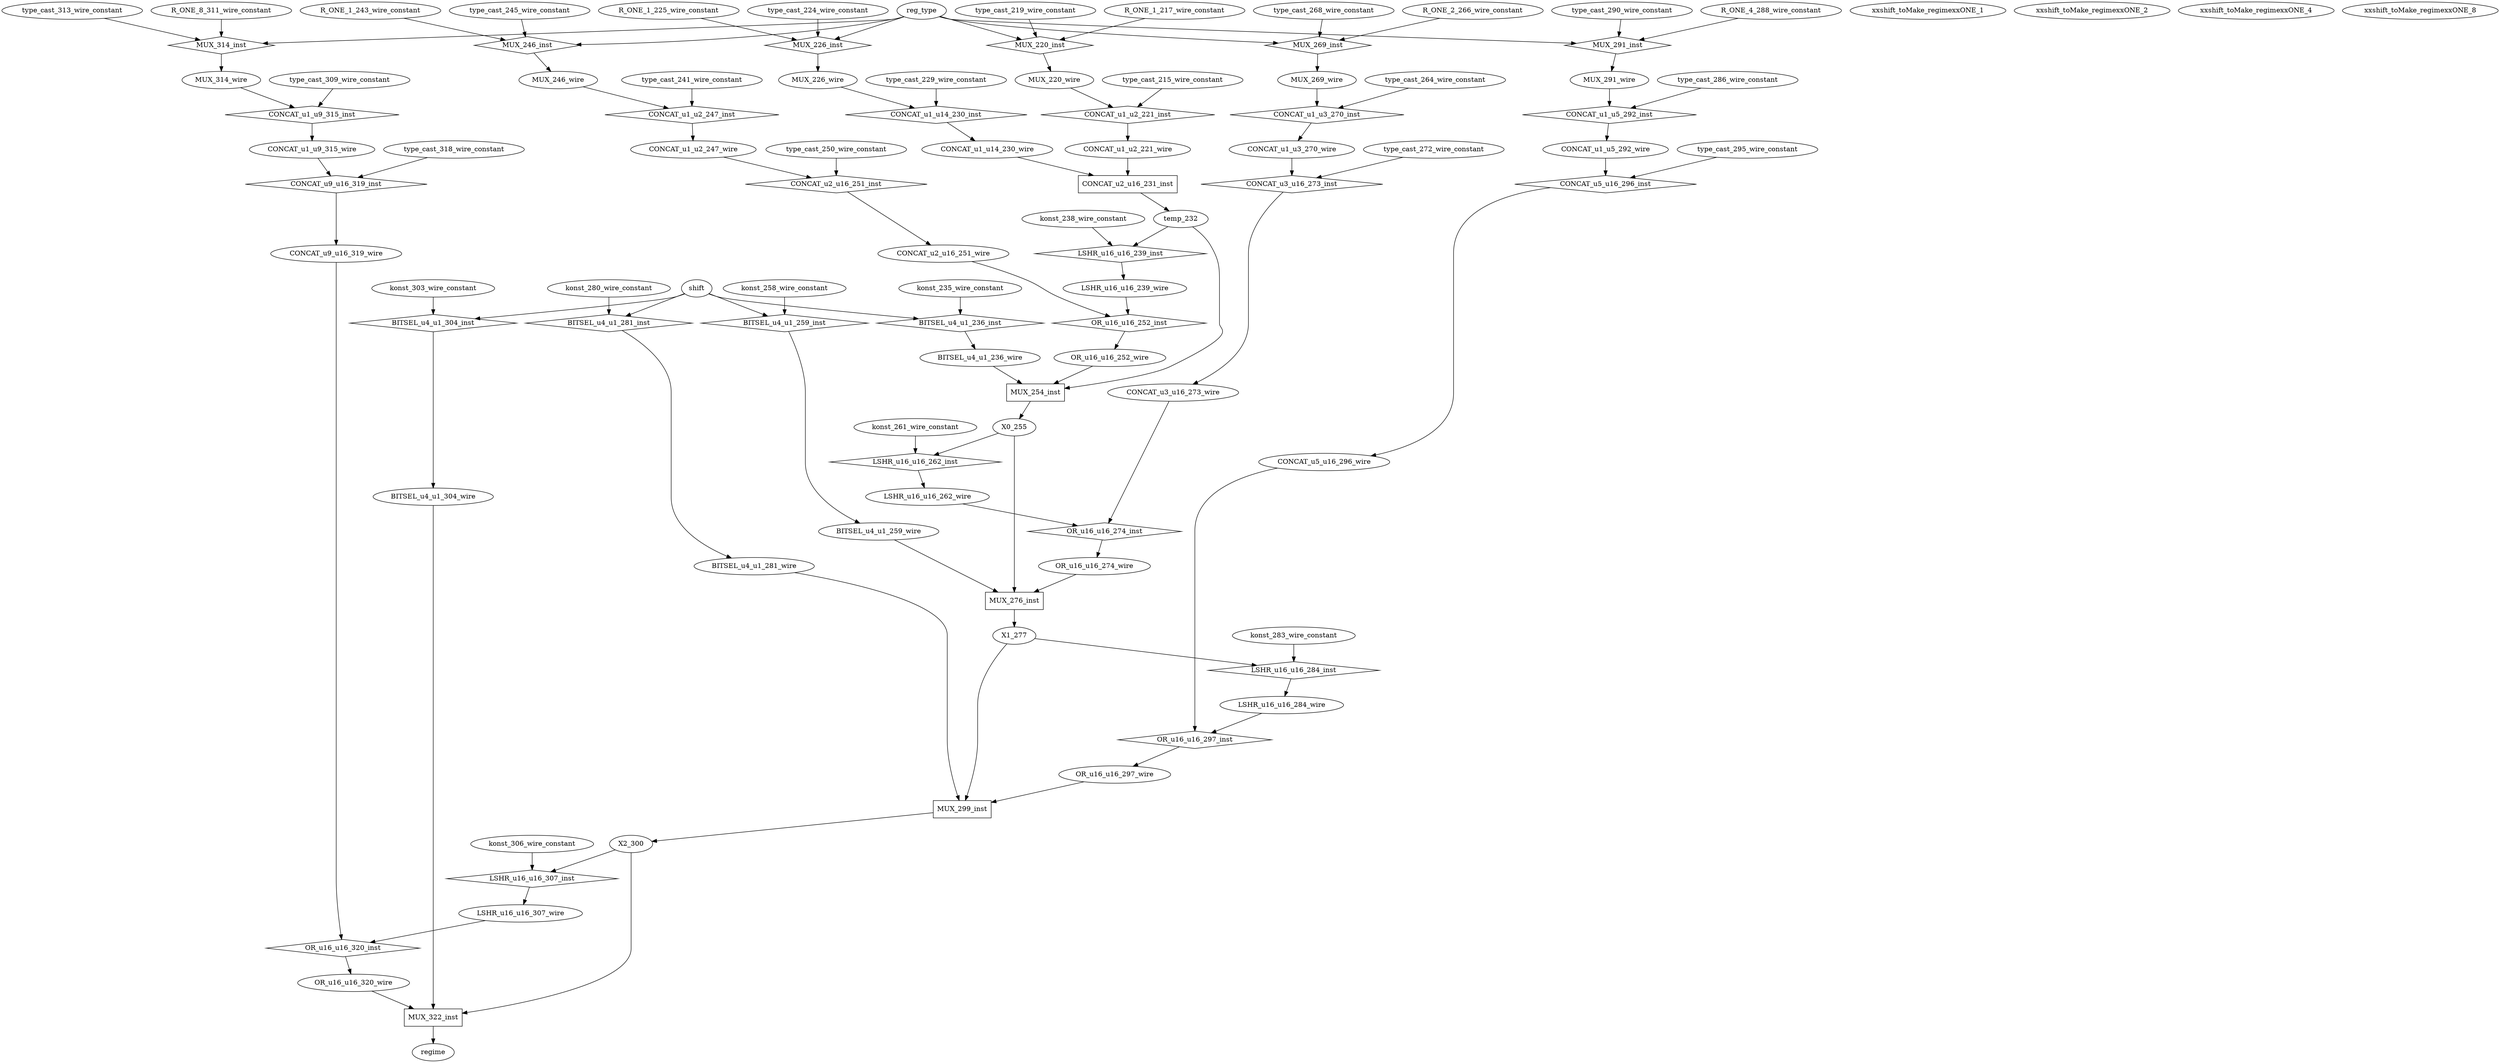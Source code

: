 digraph data_path {
  BITSEL_u4_u1_236_wire [shape=ellipse];
  BITSEL_u4_u1_259_wire [shape=ellipse];
  BITSEL_u4_u1_281_wire [shape=ellipse];
  BITSEL_u4_u1_304_wire [shape=ellipse];
  CONCAT_u1_u14_230_wire [shape=ellipse];
  CONCAT_u1_u2_221_wire [shape=ellipse];
  CONCAT_u1_u2_247_wire [shape=ellipse];
  CONCAT_u1_u3_270_wire [shape=ellipse];
  CONCAT_u1_u5_292_wire [shape=ellipse];
  CONCAT_u1_u9_315_wire [shape=ellipse];
  CONCAT_u2_u16_251_wire [shape=ellipse];
  CONCAT_u3_u16_273_wire [shape=ellipse];
  CONCAT_u5_u16_296_wire [shape=ellipse];
  CONCAT_u9_u16_319_wire [shape=ellipse];
  LSHR_u16_u16_239_wire [shape=ellipse];
  LSHR_u16_u16_262_wire [shape=ellipse];
  LSHR_u16_u16_284_wire [shape=ellipse];
  LSHR_u16_u16_307_wire [shape=ellipse];
  MUX_220_wire [shape=ellipse];
  MUX_226_wire [shape=ellipse];
  MUX_246_wire [shape=ellipse];
  MUX_269_wire [shape=ellipse];
  MUX_291_wire [shape=ellipse];
  MUX_314_wire [shape=ellipse];
  OR_u16_u16_252_wire [shape=ellipse];
  OR_u16_u16_274_wire [shape=ellipse];
  OR_u16_u16_297_wire [shape=ellipse];
  OR_u16_u16_320_wire [shape=ellipse];
  R_ONE_1_217_wire_constant [shape=ellipse];
  R_ONE_1_225_wire_constant [shape=ellipse];
  R_ONE_1_243_wire_constant [shape=ellipse];
  R_ONE_2_266_wire_constant [shape=ellipse];
  R_ONE_4_288_wire_constant [shape=ellipse];
  R_ONE_8_311_wire_constant [shape=ellipse];
  X0_255 [shape=ellipse];
  X1_277 [shape=ellipse];
  X2_300 [shape=ellipse];
  konst_235_wire_constant [shape=ellipse];
  konst_238_wire_constant [shape=ellipse];
  konst_258_wire_constant [shape=ellipse];
  konst_261_wire_constant [shape=ellipse];
  konst_280_wire_constant [shape=ellipse];
  konst_283_wire_constant [shape=ellipse];
  konst_303_wire_constant [shape=ellipse];
  konst_306_wire_constant [shape=ellipse];
  temp_232 [shape=ellipse];
  type_cast_215_wire_constant [shape=ellipse];
  type_cast_219_wire_constant [shape=ellipse];
  type_cast_224_wire_constant [shape=ellipse];
  type_cast_229_wire_constant [shape=ellipse];
  type_cast_241_wire_constant [shape=ellipse];
  type_cast_245_wire_constant [shape=ellipse];
  type_cast_250_wire_constant [shape=ellipse];
  type_cast_264_wire_constant [shape=ellipse];
  type_cast_268_wire_constant [shape=ellipse];
  type_cast_272_wire_constant [shape=ellipse];
  type_cast_286_wire_constant [shape=ellipse];
  type_cast_290_wire_constant [shape=ellipse];
  type_cast_295_wire_constant [shape=ellipse];
  type_cast_309_wire_constant [shape=ellipse];
  type_cast_313_wire_constant [shape=ellipse];
  type_cast_318_wire_constant [shape=ellipse];
  xxshift_toMake_regimexxONE_1 [shape=ellipse];
  xxshift_toMake_regimexxONE_2 [shape=ellipse];
  xxshift_toMake_regimexxONE_4 [shape=ellipse];
  xxshift_toMake_regimexxONE_8 [shape=ellipse];
  BITSEL_u4_u1_236_inst [shape=diamond];
shift  -> BITSEL_u4_u1_236_inst;
konst_235_wire_constant  -> BITSEL_u4_u1_236_inst;
BITSEL_u4_u1_236_inst -> BITSEL_u4_u1_236_wire;
  BITSEL_u4_u1_259_inst [shape=diamond];
shift  -> BITSEL_u4_u1_259_inst;
konst_258_wire_constant  -> BITSEL_u4_u1_259_inst;
BITSEL_u4_u1_259_inst -> BITSEL_u4_u1_259_wire;
  BITSEL_u4_u1_281_inst [shape=diamond];
shift  -> BITSEL_u4_u1_281_inst;
konst_280_wire_constant  -> BITSEL_u4_u1_281_inst;
BITSEL_u4_u1_281_inst -> BITSEL_u4_u1_281_wire;
  BITSEL_u4_u1_304_inst [shape=diamond];
shift  -> BITSEL_u4_u1_304_inst;
konst_303_wire_constant  -> BITSEL_u4_u1_304_inst;
BITSEL_u4_u1_304_inst -> BITSEL_u4_u1_304_wire;
  CONCAT_u1_u14_230_inst [shape=diamond];
MUX_226_wire  -> CONCAT_u1_u14_230_inst;
type_cast_229_wire_constant  -> CONCAT_u1_u14_230_inst;
CONCAT_u1_u14_230_inst -> CONCAT_u1_u14_230_wire;
  CONCAT_u1_u2_221_inst [shape=diamond];
type_cast_215_wire_constant  -> CONCAT_u1_u2_221_inst;
MUX_220_wire  -> CONCAT_u1_u2_221_inst;
CONCAT_u1_u2_221_inst -> CONCAT_u1_u2_221_wire;
  CONCAT_u1_u2_247_inst [shape=diamond];
type_cast_241_wire_constant  -> CONCAT_u1_u2_247_inst;
MUX_246_wire  -> CONCAT_u1_u2_247_inst;
CONCAT_u1_u2_247_inst -> CONCAT_u1_u2_247_wire;
  CONCAT_u1_u3_270_inst [shape=diamond];
type_cast_264_wire_constant  -> CONCAT_u1_u3_270_inst;
MUX_269_wire  -> CONCAT_u1_u3_270_inst;
CONCAT_u1_u3_270_inst -> CONCAT_u1_u3_270_wire;
  CONCAT_u1_u5_292_inst [shape=diamond];
type_cast_286_wire_constant  -> CONCAT_u1_u5_292_inst;
MUX_291_wire  -> CONCAT_u1_u5_292_inst;
CONCAT_u1_u5_292_inst -> CONCAT_u1_u5_292_wire;
  CONCAT_u1_u9_315_inst [shape=diamond];
type_cast_309_wire_constant  -> CONCAT_u1_u9_315_inst;
MUX_314_wire  -> CONCAT_u1_u9_315_inst;
CONCAT_u1_u9_315_inst -> CONCAT_u1_u9_315_wire;
  CONCAT_u2_u16_231_inst [shape=rectangle];
CONCAT_u1_u2_221_wire  -> CONCAT_u2_u16_231_inst;
CONCAT_u1_u14_230_wire  -> CONCAT_u2_u16_231_inst;
CONCAT_u2_u16_231_inst -> temp_232;
  CONCAT_u2_u16_251_inst [shape=diamond];
CONCAT_u1_u2_247_wire  -> CONCAT_u2_u16_251_inst;
type_cast_250_wire_constant  -> CONCAT_u2_u16_251_inst;
CONCAT_u2_u16_251_inst -> CONCAT_u2_u16_251_wire;
  CONCAT_u3_u16_273_inst [shape=diamond];
CONCAT_u1_u3_270_wire  -> CONCAT_u3_u16_273_inst;
type_cast_272_wire_constant  -> CONCAT_u3_u16_273_inst;
CONCAT_u3_u16_273_inst -> CONCAT_u3_u16_273_wire;
  CONCAT_u5_u16_296_inst [shape=diamond];
CONCAT_u1_u5_292_wire  -> CONCAT_u5_u16_296_inst;
type_cast_295_wire_constant  -> CONCAT_u5_u16_296_inst;
CONCAT_u5_u16_296_inst -> CONCAT_u5_u16_296_wire;
  CONCAT_u9_u16_319_inst [shape=diamond];
CONCAT_u1_u9_315_wire  -> CONCAT_u9_u16_319_inst;
type_cast_318_wire_constant  -> CONCAT_u9_u16_319_inst;
CONCAT_u9_u16_319_inst -> CONCAT_u9_u16_319_wire;
  LSHR_u16_u16_239_inst [shape=diamond];
temp_232  -> LSHR_u16_u16_239_inst;
konst_238_wire_constant  -> LSHR_u16_u16_239_inst;
LSHR_u16_u16_239_inst -> LSHR_u16_u16_239_wire;
  LSHR_u16_u16_262_inst [shape=diamond];
X0_255  -> LSHR_u16_u16_262_inst;
konst_261_wire_constant  -> LSHR_u16_u16_262_inst;
LSHR_u16_u16_262_inst -> LSHR_u16_u16_262_wire;
  LSHR_u16_u16_284_inst [shape=diamond];
X1_277  -> LSHR_u16_u16_284_inst;
konst_283_wire_constant  -> LSHR_u16_u16_284_inst;
LSHR_u16_u16_284_inst -> LSHR_u16_u16_284_wire;
  LSHR_u16_u16_307_inst [shape=diamond];
X2_300  -> LSHR_u16_u16_307_inst;
konst_306_wire_constant  -> LSHR_u16_u16_307_inst;
LSHR_u16_u16_307_inst -> LSHR_u16_u16_307_wire;
  MUX_220_inst [shape=diamond];
reg_type  -> MUX_220_inst;
R_ONE_1_217_wire_constant  -> MUX_220_inst;
type_cast_219_wire_constant  -> MUX_220_inst;
MUX_220_inst -> MUX_220_wire;
  MUX_226_inst [shape=diamond];
reg_type  -> MUX_226_inst;
type_cast_224_wire_constant  -> MUX_226_inst;
R_ONE_1_225_wire_constant  -> MUX_226_inst;
MUX_226_inst -> MUX_226_wire;
  MUX_246_inst [shape=diamond];
reg_type  -> MUX_246_inst;
R_ONE_1_243_wire_constant  -> MUX_246_inst;
type_cast_245_wire_constant  -> MUX_246_inst;
MUX_246_inst -> MUX_246_wire;
  MUX_254_inst [shape=rectangle];
BITSEL_u4_u1_236_wire  -> MUX_254_inst;
OR_u16_u16_252_wire  -> MUX_254_inst;
temp_232  -> MUX_254_inst;
MUX_254_inst -> X0_255;
  MUX_269_inst [shape=diamond];
reg_type  -> MUX_269_inst;
R_ONE_2_266_wire_constant  -> MUX_269_inst;
type_cast_268_wire_constant  -> MUX_269_inst;
MUX_269_inst -> MUX_269_wire;
  MUX_276_inst [shape=rectangle];
BITSEL_u4_u1_259_wire  -> MUX_276_inst;
OR_u16_u16_274_wire  -> MUX_276_inst;
X0_255  -> MUX_276_inst;
MUX_276_inst -> X1_277;
  MUX_291_inst [shape=diamond];
reg_type  -> MUX_291_inst;
R_ONE_4_288_wire_constant  -> MUX_291_inst;
type_cast_290_wire_constant  -> MUX_291_inst;
MUX_291_inst -> MUX_291_wire;
  MUX_299_inst [shape=rectangle];
BITSEL_u4_u1_281_wire  -> MUX_299_inst;
OR_u16_u16_297_wire  -> MUX_299_inst;
X1_277  -> MUX_299_inst;
MUX_299_inst -> X2_300;
  MUX_314_inst [shape=diamond];
reg_type  -> MUX_314_inst;
R_ONE_8_311_wire_constant  -> MUX_314_inst;
type_cast_313_wire_constant  -> MUX_314_inst;
MUX_314_inst -> MUX_314_wire;
  MUX_322_inst [shape=rectangle];
BITSEL_u4_u1_304_wire  -> MUX_322_inst;
OR_u16_u16_320_wire  -> MUX_322_inst;
X2_300  -> MUX_322_inst;
MUX_322_inst -> regime;
  OR_u16_u16_252_inst [shape=diamond];
LSHR_u16_u16_239_wire  -> OR_u16_u16_252_inst;
CONCAT_u2_u16_251_wire  -> OR_u16_u16_252_inst;
OR_u16_u16_252_inst -> OR_u16_u16_252_wire;
  OR_u16_u16_274_inst [shape=diamond];
LSHR_u16_u16_262_wire  -> OR_u16_u16_274_inst;
CONCAT_u3_u16_273_wire  -> OR_u16_u16_274_inst;
OR_u16_u16_274_inst -> OR_u16_u16_274_wire;
  OR_u16_u16_297_inst [shape=diamond];
LSHR_u16_u16_284_wire  -> OR_u16_u16_297_inst;
CONCAT_u5_u16_296_wire  -> OR_u16_u16_297_inst;
OR_u16_u16_297_inst -> OR_u16_u16_297_wire;
  OR_u16_u16_320_inst [shape=diamond];
LSHR_u16_u16_307_wire  -> OR_u16_u16_320_inst;
CONCAT_u9_u16_319_wire  -> OR_u16_u16_320_inst;
OR_u16_u16_320_inst -> OR_u16_u16_320_wire;
}
